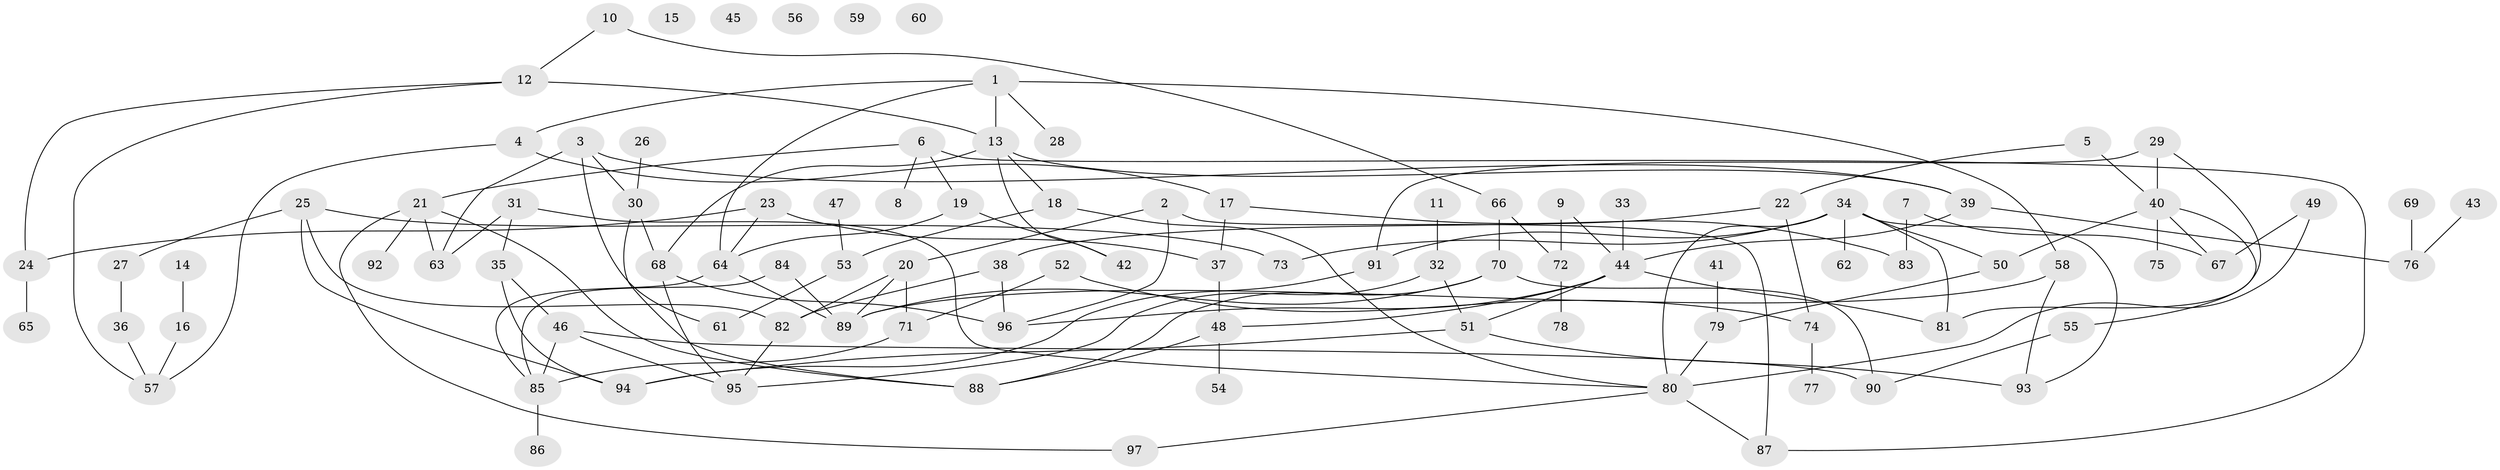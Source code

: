 // coarse degree distribution, {10: 0.014925373134328358, 3: 0.2537313432835821, 5: 0.04477611940298507, 4: 0.08955223880597014, 2: 0.16417910447761194, 1: 0.208955223880597, 6: 0.08955223880597014, 0: 0.07462686567164178, 9: 0.014925373134328358, 8: 0.029850746268656716, 7: 0.014925373134328358}
// Generated by graph-tools (version 1.1) at 2025/16/03/04/25 18:16:28]
// undirected, 97 vertices, 135 edges
graph export_dot {
graph [start="1"]
  node [color=gray90,style=filled];
  1;
  2;
  3;
  4;
  5;
  6;
  7;
  8;
  9;
  10;
  11;
  12;
  13;
  14;
  15;
  16;
  17;
  18;
  19;
  20;
  21;
  22;
  23;
  24;
  25;
  26;
  27;
  28;
  29;
  30;
  31;
  32;
  33;
  34;
  35;
  36;
  37;
  38;
  39;
  40;
  41;
  42;
  43;
  44;
  45;
  46;
  47;
  48;
  49;
  50;
  51;
  52;
  53;
  54;
  55;
  56;
  57;
  58;
  59;
  60;
  61;
  62;
  63;
  64;
  65;
  66;
  67;
  68;
  69;
  70;
  71;
  72;
  73;
  74;
  75;
  76;
  77;
  78;
  79;
  80;
  81;
  82;
  83;
  84;
  85;
  86;
  87;
  88;
  89;
  90;
  91;
  92;
  93;
  94;
  95;
  96;
  97;
  1 -- 4;
  1 -- 13;
  1 -- 28;
  1 -- 58;
  1 -- 64;
  2 -- 20;
  2 -- 87;
  2 -- 96;
  3 -- 30;
  3 -- 39;
  3 -- 61;
  3 -- 63;
  4 -- 17;
  4 -- 57;
  5 -- 22;
  5 -- 40;
  6 -- 8;
  6 -- 19;
  6 -- 21;
  6 -- 87;
  7 -- 67;
  7 -- 83;
  9 -- 44;
  9 -- 72;
  10 -- 12;
  10 -- 66;
  11 -- 32;
  12 -- 13;
  12 -- 24;
  12 -- 57;
  13 -- 18;
  13 -- 39;
  13 -- 42;
  13 -- 68;
  14 -- 16;
  16 -- 57;
  17 -- 37;
  17 -- 83;
  18 -- 53;
  18 -- 80;
  19 -- 42;
  19 -- 64;
  20 -- 71;
  20 -- 82;
  20 -- 89;
  21 -- 63;
  21 -- 88;
  21 -- 92;
  21 -- 97;
  22 -- 38;
  22 -- 74;
  23 -- 24;
  23 -- 37;
  23 -- 64;
  24 -- 65;
  25 -- 27;
  25 -- 73;
  25 -- 82;
  25 -- 94;
  26 -- 30;
  27 -- 36;
  29 -- 40;
  29 -- 81;
  29 -- 91;
  30 -- 68;
  30 -- 88;
  31 -- 35;
  31 -- 63;
  31 -- 80;
  32 -- 51;
  32 -- 95;
  33 -- 44;
  34 -- 50;
  34 -- 62;
  34 -- 73;
  34 -- 80;
  34 -- 81;
  34 -- 91;
  34 -- 93;
  35 -- 46;
  35 -- 94;
  36 -- 57;
  37 -- 48;
  38 -- 82;
  38 -- 96;
  39 -- 44;
  39 -- 76;
  40 -- 50;
  40 -- 55;
  40 -- 67;
  40 -- 75;
  41 -- 79;
  43 -- 76;
  44 -- 48;
  44 -- 51;
  44 -- 81;
  44 -- 96;
  46 -- 85;
  46 -- 90;
  46 -- 95;
  47 -- 53;
  48 -- 54;
  48 -- 88;
  49 -- 67;
  49 -- 80;
  50 -- 79;
  51 -- 93;
  51 -- 94;
  52 -- 71;
  52 -- 74;
  53 -- 61;
  55 -- 90;
  58 -- 89;
  58 -- 93;
  64 -- 85;
  64 -- 89;
  66 -- 70;
  66 -- 72;
  68 -- 95;
  68 -- 96;
  69 -- 76;
  70 -- 88;
  70 -- 89;
  70 -- 90;
  71 -- 85;
  72 -- 78;
  74 -- 77;
  79 -- 80;
  80 -- 87;
  80 -- 97;
  82 -- 95;
  84 -- 85;
  84 -- 89;
  85 -- 86;
  91 -- 94;
}
